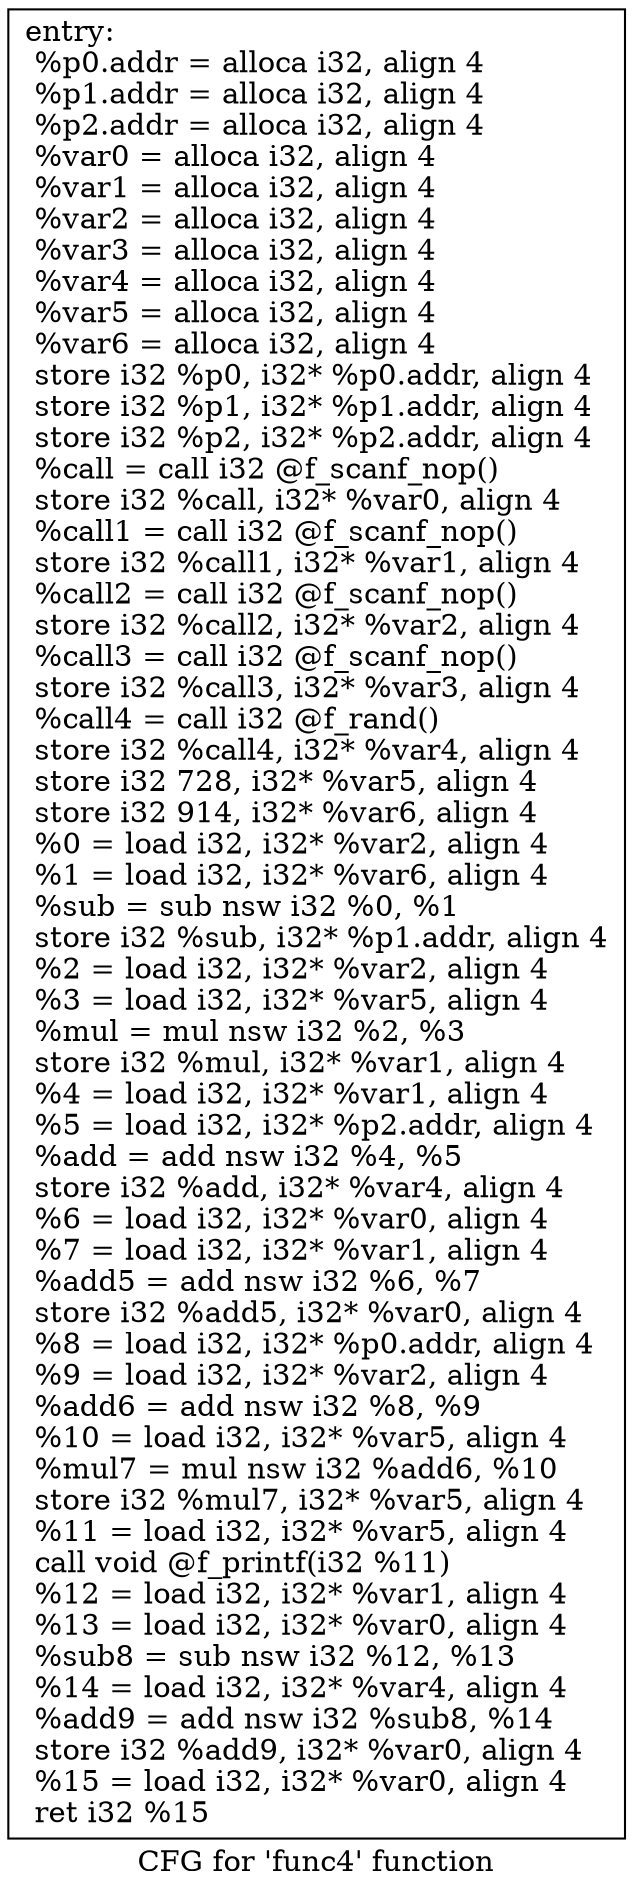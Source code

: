 digraph "CFG for 'func4' function" {
	label="CFG for 'func4' function";

	Node0x559998530fa0 [shape=record,label="{entry:\l  %p0.addr = alloca i32, align 4\l  %p1.addr = alloca i32, align 4\l  %p2.addr = alloca i32, align 4\l  %var0 = alloca i32, align 4\l  %var1 = alloca i32, align 4\l  %var2 = alloca i32, align 4\l  %var3 = alloca i32, align 4\l  %var4 = alloca i32, align 4\l  %var5 = alloca i32, align 4\l  %var6 = alloca i32, align 4\l  store i32 %p0, i32* %p0.addr, align 4\l  store i32 %p1, i32* %p1.addr, align 4\l  store i32 %p2, i32* %p2.addr, align 4\l  %call = call i32 @f_scanf_nop()\l  store i32 %call, i32* %var0, align 4\l  %call1 = call i32 @f_scanf_nop()\l  store i32 %call1, i32* %var1, align 4\l  %call2 = call i32 @f_scanf_nop()\l  store i32 %call2, i32* %var2, align 4\l  %call3 = call i32 @f_scanf_nop()\l  store i32 %call3, i32* %var3, align 4\l  %call4 = call i32 @f_rand()\l  store i32 %call4, i32* %var4, align 4\l  store i32 728, i32* %var5, align 4\l  store i32 914, i32* %var6, align 4\l  %0 = load i32, i32* %var2, align 4\l  %1 = load i32, i32* %var6, align 4\l  %sub = sub nsw i32 %0, %1\l  store i32 %sub, i32* %p1.addr, align 4\l  %2 = load i32, i32* %var2, align 4\l  %3 = load i32, i32* %var5, align 4\l  %mul = mul nsw i32 %2, %3\l  store i32 %mul, i32* %var1, align 4\l  %4 = load i32, i32* %var1, align 4\l  %5 = load i32, i32* %p2.addr, align 4\l  %add = add nsw i32 %4, %5\l  store i32 %add, i32* %var4, align 4\l  %6 = load i32, i32* %var0, align 4\l  %7 = load i32, i32* %var1, align 4\l  %add5 = add nsw i32 %6, %7\l  store i32 %add5, i32* %var0, align 4\l  %8 = load i32, i32* %p0.addr, align 4\l  %9 = load i32, i32* %var2, align 4\l  %add6 = add nsw i32 %8, %9\l  %10 = load i32, i32* %var5, align 4\l  %mul7 = mul nsw i32 %add6, %10\l  store i32 %mul7, i32* %var5, align 4\l  %11 = load i32, i32* %var5, align 4\l  call void @f_printf(i32 %11)\l  %12 = load i32, i32* %var1, align 4\l  %13 = load i32, i32* %var0, align 4\l  %sub8 = sub nsw i32 %12, %13\l  %14 = load i32, i32* %var4, align 4\l  %add9 = add nsw i32 %sub8, %14\l  store i32 %add9, i32* %var0, align 4\l  %15 = load i32, i32* %var0, align 4\l  ret i32 %15\l}"];
}
